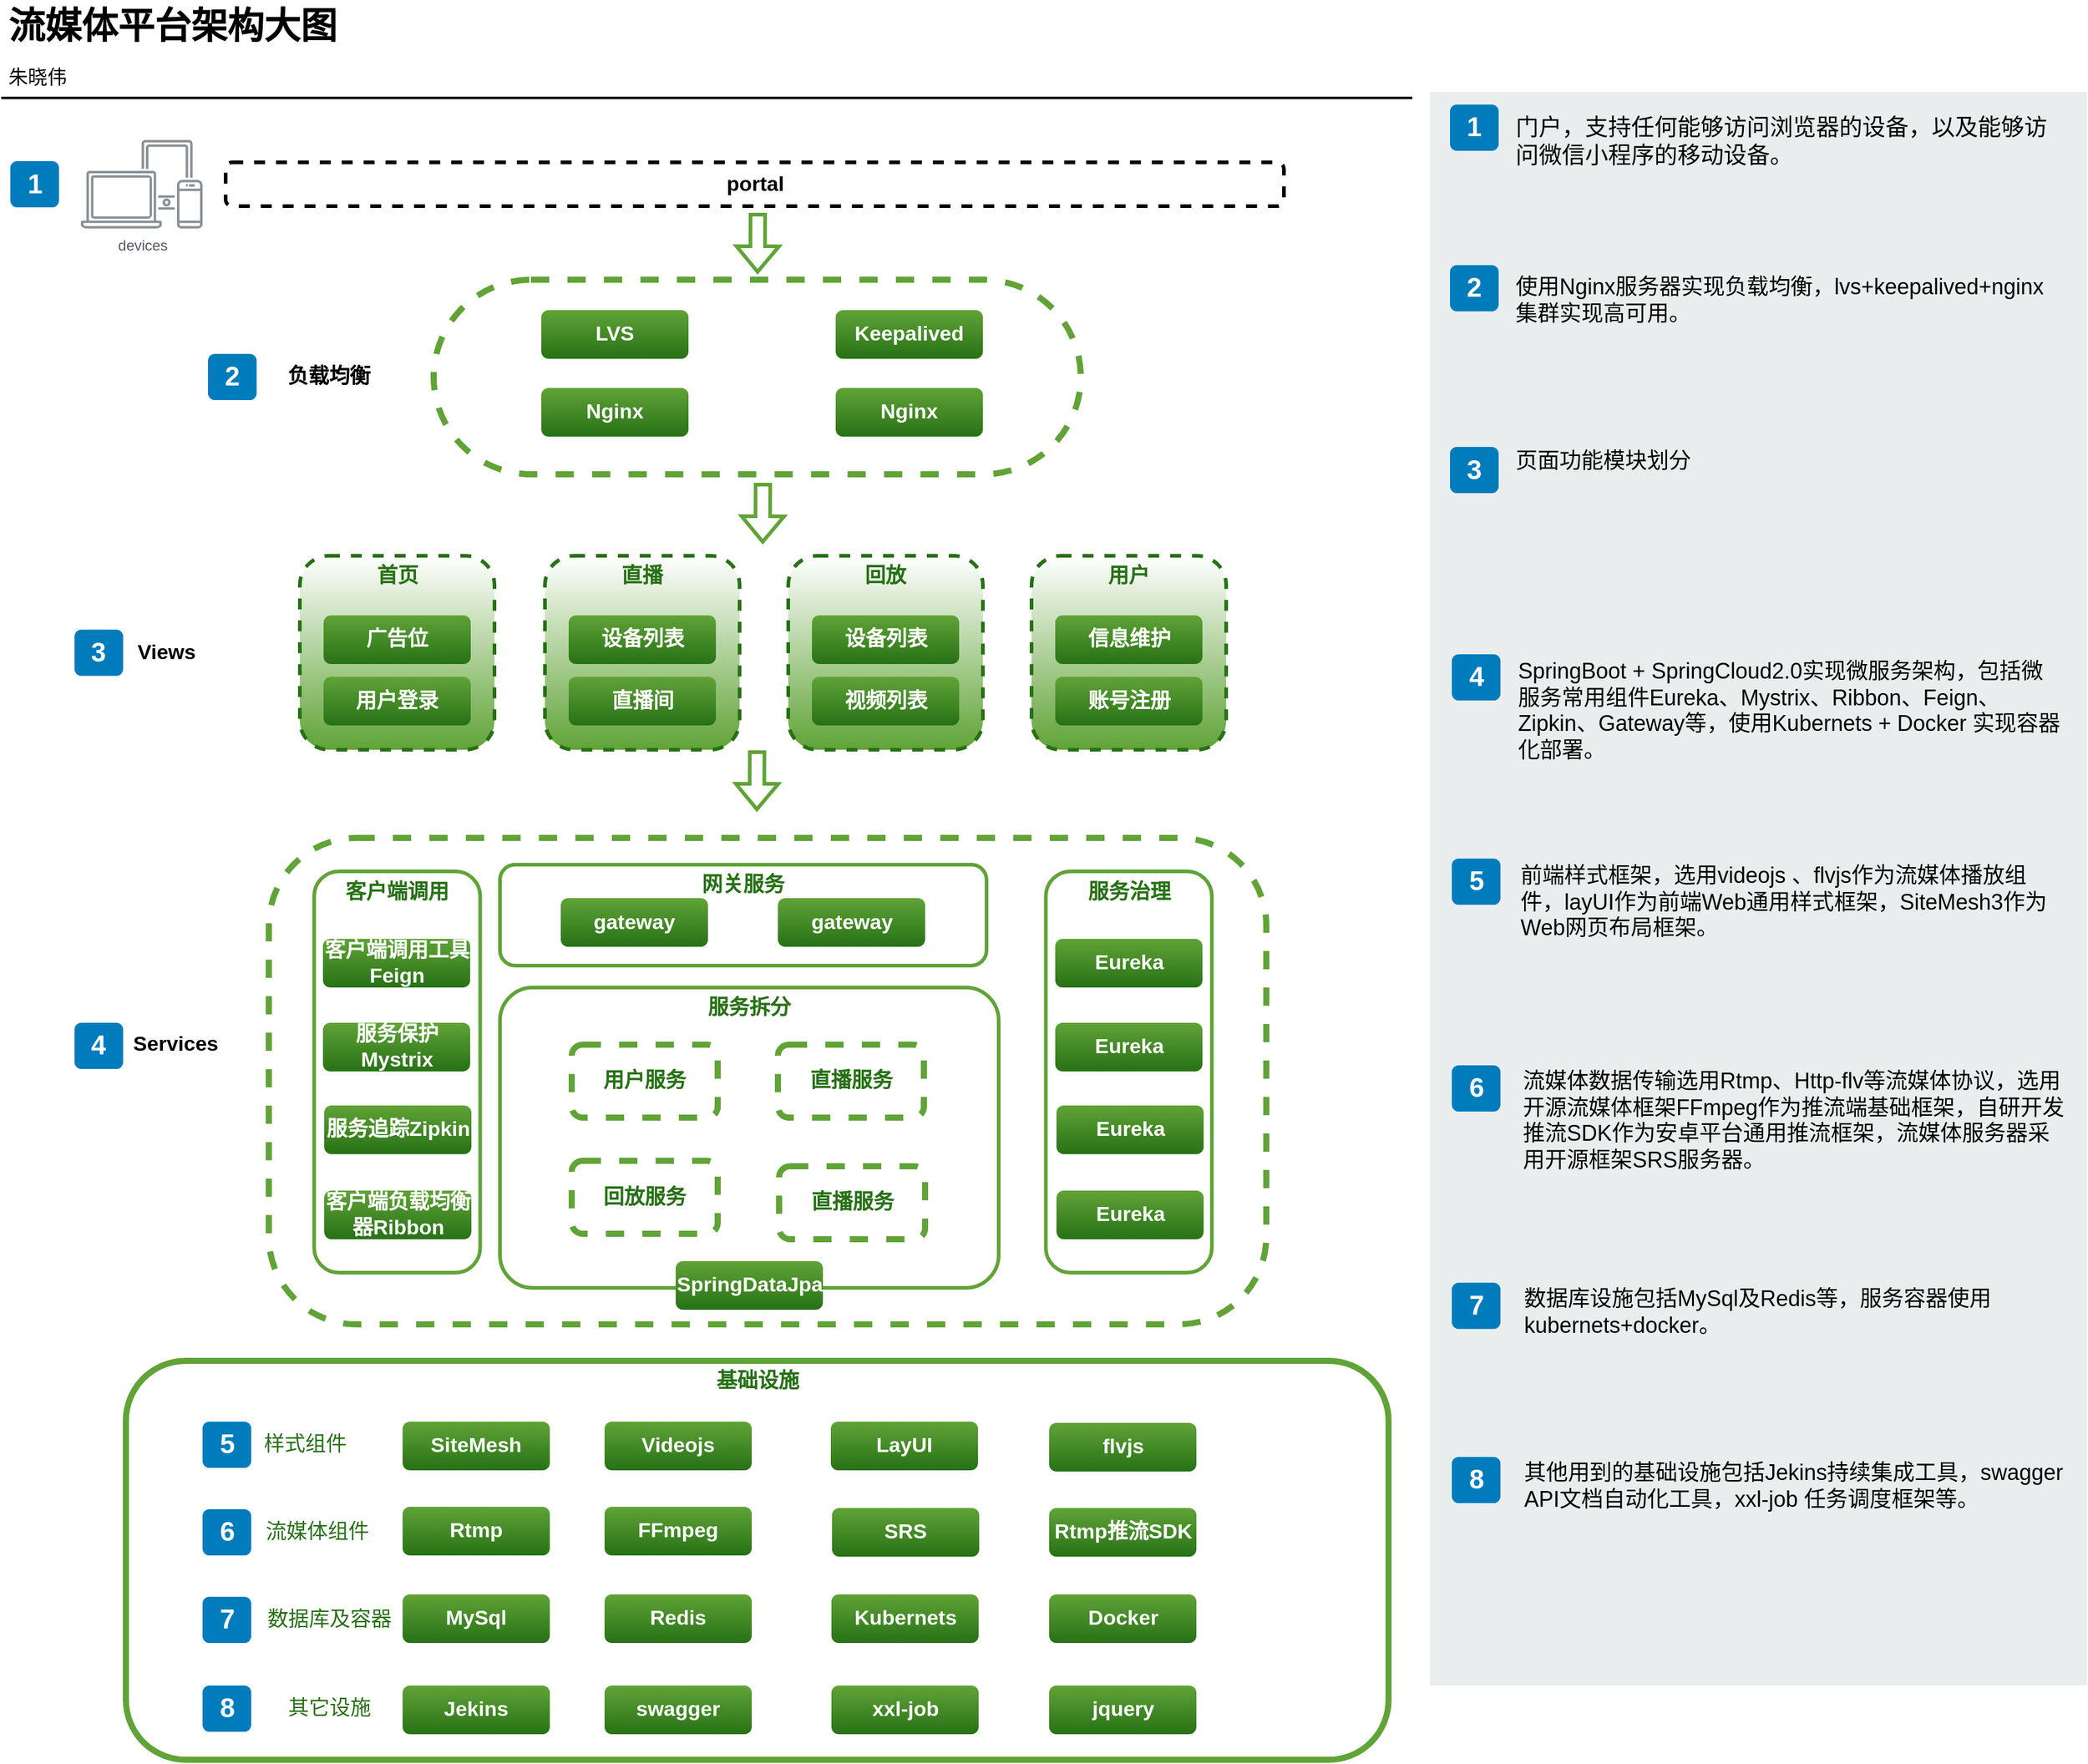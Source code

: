 <mxfile version="13.11.0" type="github">
  <diagram id="RvOlapnKrb3wd_bGB16z" name="Page-1">
    <mxGraphModel dx="846" dy="-2611" grid="1" gridSize="10" guides="1" tooltips="1" connect="1" arrows="1" fold="1" page="1" pageScale="1" pageWidth="827" pageHeight="1169" math="0" shadow="0">
      <root>
        <mxCell id="0" />
        <mxCell id="1" parent="0" />
        <mxCell id="OIX_POswV1e51lXpxc2r-35" value="流媒体平台架构大图" style="text;html=1;resizable=0;points=[];autosize=1;align=left;verticalAlign=top;spacingTop=-4;fontSize=30;fontStyle=1" parent="1" vertex="1">
          <mxGeometry x="1274" y="4063.5" width="290" height="40" as="geometry" />
        </mxCell>
        <mxCell id="OIX_POswV1e51lXpxc2r-36" value="朱晓伟" style="text;html=1;resizable=0;points=[];autosize=1;align=left;verticalAlign=top;spacingTop=-4;fontSize=16;" parent="1" vertex="1">
          <mxGeometry x="1274" y="4113.5" width="60" height="20" as="geometry" />
        </mxCell>
        <mxCell id="OIX_POswV1e51lXpxc2r-38" value="" style="line;strokeWidth=2;html=1;fontSize=14;" parent="1" vertex="1">
          <mxGeometry x="1270" y="4138.5" width="1160" height="10" as="geometry" />
        </mxCell>
        <mxCell id="OIX_POswV1e51lXpxc2r-60" value="" style="rounded=0;whiteSpace=wrap;html=1;fillColor=#EAEDED;fontSize=22;fontColor=#FFFFFF;strokeColor=none;labelBackgroundColor=none;" parent="1" vertex="1">
          <mxGeometry x="2444.5" y="4138.5" width="540" height="1310.5" as="geometry" />
        </mxCell>
        <mxCell id="OIX_POswV1e51lXpxc2r-61" value="1" style="rounded=1;whiteSpace=wrap;html=1;fillColor=#007CBD;strokeColor=none;fontColor=#FFFFFF;fontStyle=1;fontSize=22;labelBackgroundColor=none;" parent="1" vertex="1">
          <mxGeometry x="2461" y="4149" width="40" height="38" as="geometry" />
        </mxCell>
        <mxCell id="OIX_POswV1e51lXpxc2r-62" value="2" style="rounded=1;whiteSpace=wrap;html=1;fillColor=#007CBD;strokeColor=none;fontColor=#FFFFFF;fontStyle=1;fontSize=22;labelBackgroundColor=none;" parent="1" vertex="1">
          <mxGeometry x="2461" y="4281" width="40" height="38" as="geometry" />
        </mxCell>
        <mxCell id="OIX_POswV1e51lXpxc2r-63" value="3" style="rounded=1;whiteSpace=wrap;html=1;fillColor=#007CBD;strokeColor=none;fontColor=#FFFFFF;fontStyle=1;fontSize=22;labelBackgroundColor=none;" parent="1" vertex="1">
          <mxGeometry x="2461" y="4430.5" width="40" height="38" as="geometry" />
        </mxCell>
        <mxCell id="OIX_POswV1e51lXpxc2r-64" value="4" style="rounded=1;whiteSpace=wrap;html=1;fillColor=#007CBD;strokeColor=none;fontColor=#FFFFFF;fontStyle=1;fontSize=22;labelBackgroundColor=none;" parent="1" vertex="1">
          <mxGeometry x="2462.5" y="4601" width="40" height="38" as="geometry" />
        </mxCell>
        <mxCell id="OIX_POswV1e51lXpxc2r-65" value="5" style="rounded=1;whiteSpace=wrap;html=1;fillColor=#007CBD;strokeColor=none;fontColor=#FFFFFF;fontStyle=1;fontSize=22;labelBackgroundColor=none;" parent="1" vertex="1">
          <mxGeometry x="2462.5" y="4769" width="40" height="38" as="geometry" />
        </mxCell>
        <mxCell id="OIX_POswV1e51lXpxc2r-66" value="6" style="rounded=1;whiteSpace=wrap;html=1;fillColor=#007CBD;strokeColor=none;fontColor=#FFFFFF;fontStyle=1;fontSize=22;labelBackgroundColor=none;" parent="1" vertex="1">
          <mxGeometry x="2462.5" y="4939" width="40" height="38" as="geometry" />
        </mxCell>
        <mxCell id="OIX_POswV1e51lXpxc2r-67" value="7" style="rounded=1;whiteSpace=wrap;html=1;fillColor=#007CBD;strokeColor=none;fontColor=#FFFFFF;fontStyle=1;fontSize=22;labelBackgroundColor=none;" parent="1" vertex="1">
          <mxGeometry x="2462.5" y="5117.75" width="40" height="38" as="geometry" />
        </mxCell>
        <mxCell id="OIX_POswV1e51lXpxc2r-70" value="&lt;span style=&quot;font-size: 19px&quot;&gt;门户，支持任何能够访问浏览器的设备，以及能够访问微信小程序的移动设备。&lt;/span&gt;" style="text;html=1;align=left;verticalAlign=top;spacingTop=-4;fontSize=19;labelBackgroundColor=none;whiteSpace=wrap;" parent="1" vertex="1">
          <mxGeometry x="2512.5" y="4153.5" width="449" height="113" as="geometry" />
        </mxCell>
        <mxCell id="OIX_POswV1e51lXpxc2r-71" value="&lt;span style=&quot;font-size: 18px&quot;&gt;使用Nginx服务器实现负载均衡，lvs+keepalived+nginx集群实现高可用。&lt;/span&gt;" style="text;html=1;align=left;verticalAlign=top;spacingTop=-4;fontSize=18;labelBackgroundColor=none;whiteSpace=wrap;" parent="1" vertex="1">
          <mxGeometry x="2513" y="4286" width="450" height="115" as="geometry" />
        </mxCell>
        <mxCell id="OIX_POswV1e51lXpxc2r-72" value="页面功能模块划分" style="text;html=1;align=left;verticalAlign=top;spacingTop=-4;fontSize=18;labelBackgroundColor=none;whiteSpace=wrap;" parent="1" vertex="1">
          <mxGeometry x="2513" y="4429" width="450" height="117" as="geometry" />
        </mxCell>
        <mxCell id="OIX_POswV1e51lXpxc2r-73" value="SpringBoot + SpringCloud2.0实现微服务架构，包括微服务常用组件Eureka、Mystrix、Ribbon、Feign、Zipkin、Gateway等，使用Kubernets + Docker 实现容器化部署。" style="text;html=1;align=left;verticalAlign=top;spacingTop=-4;fontSize=18;labelBackgroundColor=none;whiteSpace=wrap;" parent="1" vertex="1">
          <mxGeometry x="2514.5" y="4601.5" width="450" height="121" as="geometry" />
        </mxCell>
        <mxCell id="OIX_POswV1e51lXpxc2r-74" value="&lt;span style=&quot;font-size: 18px;&quot;&gt;前端样式框架，选用videojs 、flvjs作为流媒体播放组件，layUI作为前端Web通用样式框架，SiteMesh3作为Web网页布局框架。&lt;/span&gt;" style="text;html=1;align=left;verticalAlign=top;spacingTop=-4;fontSize=18;labelBackgroundColor=none;whiteSpace=wrap;" parent="1" vertex="1">
          <mxGeometry x="2517" y="4769.5" width="449" height="114" as="geometry" />
        </mxCell>
        <mxCell id="OIX_POswV1e51lXpxc2r-75" value="&lt;span style=&quot;font-size: 18px;&quot;&gt;流媒体数据传输选用Rtmp、Http-flv等流媒体协议，选用开源流媒体框架FFmpeg作为推流端基础框架，自研开发推流SDK作为安卓平台通用推流框架，流媒体服务器采用开源框架SRS服务器。&lt;/span&gt;" style="text;html=1;align=left;verticalAlign=top;spacingTop=-4;fontSize=18;labelBackgroundColor=none;whiteSpace=wrap;" parent="1" vertex="1">
          <mxGeometry x="2519" y="4939" width="450" height="118" as="geometry" />
        </mxCell>
        <mxCell id="OIX_POswV1e51lXpxc2r-76" value="&lt;span style=&quot;font-size: 18px;&quot;&gt;数据库设施包括MySql及Redis等，服务容器使用kubernets+docker。&lt;/span&gt;" style="text;html=1;align=left;verticalAlign=top;spacingTop=-4;fontSize=18;labelBackgroundColor=none;whiteSpace=wrap;" parent="1" vertex="1">
          <mxGeometry x="2519.5" y="5117.75" width="449" height="113" as="geometry" />
        </mxCell>
        <mxCell id="OIX_POswV1e51lXpxc2r-82" value="devices" style="outlineConnect=0;gradientColor=none;fontColor=#545B64;strokeColor=none;fillColor=#879196;dashed=0;verticalLabelPosition=bottom;verticalAlign=top;align=center;html=1;fontSize=12;fontStyle=0;aspect=fixed;shape=mxgraph.aws4.illustration_devices;pointerEvents=1" parent="1" vertex="1">
          <mxGeometry x="1335.5" y="4178" width="100" height="73" as="geometry" />
        </mxCell>
        <mxCell id="OIX_POswV1e51lXpxc2r-83" value="&lt;b&gt;portal&lt;/b&gt;" style="rounded=1;whiteSpace=wrap;html=1;fontSize=17;dashed=1;strokeWidth=3;" parent="1" vertex="1">
          <mxGeometry x="1454.5" y="4196.5" width="870" height="36" as="geometry" />
        </mxCell>
        <mxCell id="OIX_POswV1e51lXpxc2r-84" value="1" style="rounded=1;whiteSpace=wrap;html=1;fillColor=#007CBD;strokeColor=none;fontColor=#FFFFFF;fontStyle=1;fontSize=22;" parent="1" vertex="1">
          <mxGeometry x="1277.5" y="4195.5" width="40" height="38" as="geometry" />
        </mxCell>
        <mxCell id="OIX_POswV1e51lXpxc2r-122" value="2" style="rounded=1;whiteSpace=wrap;html=1;fillColor=#007CBD;strokeColor=none;fontColor=#FFFFFF;fontStyle=1;fontSize=22;" parent="1" vertex="1">
          <mxGeometry x="1440" y="4354" width="40" height="38" as="geometry" />
        </mxCell>
        <mxCell id="OIX_POswV1e51lXpxc2r-121" value="" style="shape=flexArrow;endArrow=classic;html=1;fontSize=17;fontColor=#277116;strokeColor=#60A337;strokeWidth=3;sketch=0;rounded=0;" parent="1" edge="1">
          <mxGeometry x="1625.5" y="4238" width="50" height="50" as="geometry">
            <mxPoint x="1892" y="4238" as="sourcePoint" />
            <mxPoint x="1891.808" y="4288" as="targetPoint" />
          </mxGeometry>
        </mxCell>
        <mxCell id="OIX_POswV1e51lXpxc2r-117" value="" style="rounded=1;whiteSpace=wrap;html=1;dashed=1;strokeWidth=5;fillColor=#FFFFFF;fontSize=17;fontColor=#277116;strokeColor=#60A337;arcSize=50;" parent="1" vertex="1">
          <mxGeometry x="1625.5" y="4293" width="532" height="160" as="geometry" />
        </mxCell>
        <mxCell id="OIX_POswV1e51lXpxc2r-81" value="&lt;font color=&quot;#ffffff&quot; style=&quot;font-size: 17px&quot;&gt;Nginx&lt;/font&gt;" style="rounded=1;whiteSpace=wrap;html=1;gradientColor=#277116;fillColor=#60A337;fontSize=17;strokeColor=none;fontStyle=1" parent="1" vertex="1">
          <mxGeometry x="1714" y="4382" width="121" height="40" as="geometry" />
        </mxCell>
        <mxCell id="OIX_POswV1e51lXpxc2r-94" value="&lt;font color=&quot;#ffffff&quot; style=&quot;font-size: 17px&quot;&gt;LVS&lt;/font&gt;" style="rounded=1;whiteSpace=wrap;html=1;gradientColor=#277116;fillColor=#60A337;fontSize=17;strokeColor=none;fontStyle=1" parent="1" vertex="1">
          <mxGeometry x="1714" y="4318" width="121" height="40" as="geometry" />
        </mxCell>
        <mxCell id="OIX_POswV1e51lXpxc2r-95" value="&lt;font color=&quot;#ffffff&quot;&gt;Keepalived&lt;/font&gt;" style="rounded=1;whiteSpace=wrap;html=1;gradientColor=#277116;fillColor=#60A337;fontSize=17;strokeColor=none;fontStyle=1" parent="1" vertex="1">
          <mxGeometry x="1956" y="4318" width="121" height="40" as="geometry" />
        </mxCell>
        <mxCell id="OIX_POswV1e51lXpxc2r-124" value="&lt;font color=&quot;#ffffff&quot; style=&quot;font-size: 17px&quot;&gt;Nginx&lt;/font&gt;" style="rounded=1;whiteSpace=wrap;html=1;gradientColor=#277116;fillColor=#60A337;fontSize=17;strokeColor=none;fontStyle=1" parent="1" vertex="1">
          <mxGeometry x="1956" y="4382" width="121" height="40" as="geometry" />
        </mxCell>
        <mxCell id="OIX_POswV1e51lXpxc2r-127" value="" style="shape=flexArrow;endArrow=classic;html=1;fontSize=17;fontColor=#277116;strokeColor=#60A337;strokeWidth=3;sketch=0;rounded=0;" parent="1" edge="1">
          <mxGeometry x="1629.7" y="4460" width="50" height="50" as="geometry">
            <mxPoint x="1896.2" y="4460" as="sourcePoint" />
            <mxPoint x="1896.008" y="4510" as="targetPoint" />
          </mxGeometry>
        </mxCell>
        <mxCell id="OIX_POswV1e51lXpxc2r-128" value="3" style="rounded=1;whiteSpace=wrap;html=1;fillColor=#007CBD;strokeColor=none;fontColor=#FFFFFF;fontStyle=1;fontSize=22;" parent="1" vertex="1">
          <mxGeometry x="1330.25" y="4580.75" width="40" height="38" as="geometry" />
        </mxCell>
        <mxCell id="OIX_POswV1e51lXpxc2r-129" value="&lt;font color=&quot;#000000&quot;&gt;Views&lt;/font&gt;" style="text;html=1;strokeColor=none;fillColor=none;align=center;verticalAlign=middle;whiteSpace=wrap;rounded=0;fontSize=17;fontColor=#277116;fontStyle=1" parent="1" vertex="1">
          <mxGeometry x="1385.5" y="4589.75" width="40" height="20" as="geometry" />
        </mxCell>
        <mxCell id="OIX_POswV1e51lXpxc2r-130" value="&lt;font color=&quot;#000000&quot;&gt;负载均衡&lt;/font&gt;" style="text;html=1;strokeColor=none;fillColor=none;align=center;verticalAlign=middle;whiteSpace=wrap;rounded=0;fontSize=17;fontColor=#277116;fontStyle=1" parent="1" vertex="1">
          <mxGeometry x="1498" y="4363" width="83" height="20" as="geometry" />
        </mxCell>
        <mxCell id="OIX_POswV1e51lXpxc2r-154" value="4" style="rounded=1;whiteSpace=wrap;html=1;fillColor=#007CBD;strokeColor=none;fontColor=#FFFFFF;fontStyle=1;fontSize=22;" parent="1" vertex="1">
          <mxGeometry x="1330.25" y="4904" width="40" height="38" as="geometry" />
        </mxCell>
        <mxCell id="OIX_POswV1e51lXpxc2r-155" value="&lt;font color=&quot;#000000&quot;&gt;Services&lt;/font&gt;" style="text;html=1;strokeColor=none;fillColor=none;align=center;verticalAlign=middle;whiteSpace=wrap;rounded=0;fontSize=17;fontColor=#277116;fontStyle=1" parent="1" vertex="1">
          <mxGeometry x="1385.5" y="4911.5" width="54.5" height="20" as="geometry" />
        </mxCell>
        <mxCell id="OIX_POswV1e51lXpxc2r-172" value="" style="group" parent="1" vertex="1" connectable="0">
          <mxGeometry x="1490" y="4752" width="820" height="400" as="geometry" />
        </mxCell>
        <mxCell id="OIX_POswV1e51lXpxc2r-149" value="" style="rounded=1;whiteSpace=wrap;html=1;dashed=1;strokeWidth=5;fillColor=#FFFFFF;fontSize=17;fontColor=#277116;strokeColor=#60A337;arcSize=18;" parent="OIX_POswV1e51lXpxc2r-172" vertex="1">
          <mxGeometry width="820" height="400" as="geometry" />
        </mxCell>
        <mxCell id="OIX_POswV1e51lXpxc2r-150" value="服务拆分" style="rounded=1;whiteSpace=wrap;html=1;strokeColor=#60A337;strokeWidth=3;fillColor=#FFFFFF;gradientColor=none;fontSize=17;fontColor=#277116;arcSize=11;fontStyle=1;verticalAlign=top;" parent="OIX_POswV1e51lXpxc2r-172" vertex="1">
          <mxGeometry x="190" y="123" width="410" height="247" as="geometry" />
        </mxCell>
        <mxCell id="OIX_POswV1e51lXpxc2r-152" value="&lt;b&gt;网关服务&lt;/b&gt;" style="rounded=1;whiteSpace=wrap;html=1;strokeColor=#60A337;strokeWidth=3;fillColor=#FFFFFF;gradientColor=none;fontSize=17;fontColor=#277116;verticalAlign=top;" parent="OIX_POswV1e51lXpxc2r-172" vertex="1">
          <mxGeometry x="190" y="22" width="400" height="83" as="geometry" />
        </mxCell>
        <mxCell id="OIX_POswV1e51lXpxc2r-102" value="&lt;font color=&quot;#ffffff&quot; style=&quot;font-size: 17px&quot;&gt;gateway&lt;/font&gt;" style="rounded=1;whiteSpace=wrap;html=1;gradientColor=#277116;fillColor=#60A337;fontSize=17;strokeColor=none;fontStyle=1" parent="OIX_POswV1e51lXpxc2r-172" vertex="1">
          <mxGeometry x="240" y="49.5" width="121" height="40" as="geometry" />
        </mxCell>
        <mxCell id="OIX_POswV1e51lXpxc2r-153" value="&lt;font color=&quot;#ffffff&quot; style=&quot;font-size: 17px&quot;&gt;gateway&lt;/font&gt;" style="rounded=1;whiteSpace=wrap;html=1;gradientColor=#277116;fillColor=#60A337;fontSize=17;strokeColor=none;fontStyle=1" parent="OIX_POswV1e51lXpxc2r-172" vertex="1">
          <mxGeometry x="418.5" y="49.5" width="121" height="40" as="geometry" />
        </mxCell>
        <mxCell id="OIX_POswV1e51lXpxc2r-156" value="&lt;b&gt;服务治理&lt;/b&gt;" style="rounded=1;whiteSpace=wrap;html=1;strokeColor=#60A337;strokeWidth=3;fillColor=#FFFFFF;gradientColor=none;fontSize=17;fontColor=#277116;verticalAlign=top;" parent="OIX_POswV1e51lXpxc2r-172" vertex="1">
          <mxGeometry x="638.75" y="27.5" width="136.5" height="330" as="geometry" />
        </mxCell>
        <mxCell id="OIX_POswV1e51lXpxc2r-99" value="&lt;font color=&quot;#ffffff&quot; style=&quot;font-size: 17px&quot;&gt;Eureka&lt;/font&gt;" style="rounded=1;whiteSpace=wrap;html=1;gradientColor=#277116;fillColor=#60A337;fontSize=17;strokeColor=none;fontStyle=1" parent="OIX_POswV1e51lXpxc2r-172" vertex="1">
          <mxGeometry x="646.5" y="83" width="121" height="40" as="geometry" />
        </mxCell>
        <mxCell id="OIX_POswV1e51lXpxc2r-157" value="&lt;font color=&quot;#ffffff&quot; style=&quot;font-size: 17px&quot;&gt;Eureka&lt;/font&gt;" style="rounded=1;whiteSpace=wrap;html=1;gradientColor=#277116;fillColor=#60A337;fontSize=17;strokeColor=none;fontStyle=1" parent="OIX_POswV1e51lXpxc2r-172" vertex="1">
          <mxGeometry x="646.5" y="152" width="121" height="40" as="geometry" />
        </mxCell>
        <mxCell id="OIX_POswV1e51lXpxc2r-158" value="&lt;font color=&quot;#ffffff&quot; style=&quot;font-size: 17px&quot;&gt;Eureka&lt;/font&gt;" style="rounded=1;whiteSpace=wrap;html=1;gradientColor=#277116;fillColor=#60A337;fontSize=17;strokeColor=none;fontStyle=1" parent="OIX_POswV1e51lXpxc2r-172" vertex="1">
          <mxGeometry x="647.5" y="220" width="121" height="40" as="geometry" />
        </mxCell>
        <mxCell id="OIX_POswV1e51lXpxc2r-159" value="&lt;font color=&quot;#ffffff&quot; style=&quot;font-size: 17px&quot;&gt;Eureka&lt;/font&gt;" style="rounded=1;whiteSpace=wrap;html=1;gradientColor=#277116;fillColor=#60A337;fontSize=17;strokeColor=none;fontStyle=1" parent="OIX_POswV1e51lXpxc2r-172" vertex="1">
          <mxGeometry x="647.5" y="290" width="121" height="40" as="geometry" />
        </mxCell>
        <mxCell id="OIX_POswV1e51lXpxc2r-160" value="&lt;b&gt;客户端调用&lt;/b&gt;" style="rounded=1;whiteSpace=wrap;html=1;strokeColor=#60A337;strokeWidth=3;fillColor=#FFFFFF;gradientColor=none;fontSize=17;fontColor=#277116;verticalAlign=top;" parent="OIX_POswV1e51lXpxc2r-172" vertex="1">
          <mxGeometry x="37.25" y="27.5" width="136.5" height="330" as="geometry" />
        </mxCell>
        <mxCell id="OIX_POswV1e51lXpxc2r-161" value="&lt;span style=&quot;color: rgb(255 , 255 , 255)&quot;&gt;客户端调用工具Feign&lt;/span&gt;" style="rounded=1;whiteSpace=wrap;html=1;gradientColor=#277116;fillColor=#60A337;fontSize=17;strokeColor=none;fontStyle=1" parent="OIX_POswV1e51lXpxc2r-172" vertex="1">
          <mxGeometry x="44.5" y="83" width="121" height="40" as="geometry" />
        </mxCell>
        <mxCell id="OIX_POswV1e51lXpxc2r-162" value="&lt;font color=&quot;#ffffff&quot;&gt;服务保护Mystrix&lt;/font&gt;" style="rounded=1;whiteSpace=wrap;html=1;gradientColor=#277116;fillColor=#60A337;fontSize=17;strokeColor=none;fontStyle=1" parent="OIX_POswV1e51lXpxc2r-172" vertex="1">
          <mxGeometry x="44.5" y="152" width="121" height="40" as="geometry" />
        </mxCell>
        <mxCell id="OIX_POswV1e51lXpxc2r-163" value="&lt;font color=&quot;#ffffff&quot;&gt;服务追踪Zipkin&lt;/font&gt;" style="rounded=1;whiteSpace=wrap;html=1;gradientColor=#277116;fillColor=#60A337;fontSize=17;strokeColor=none;fontStyle=1" parent="OIX_POswV1e51lXpxc2r-172" vertex="1">
          <mxGeometry x="45.5" y="220" width="121" height="40" as="geometry" />
        </mxCell>
        <mxCell id="OIX_POswV1e51lXpxc2r-164" value="&lt;font color=&quot;#ffffff&quot;&gt;客户端负载均衡器Ribbon&lt;/font&gt;" style="rounded=1;whiteSpace=wrap;html=1;gradientColor=#277116;fillColor=#60A337;fontSize=17;strokeColor=none;fontStyle=1" parent="OIX_POswV1e51lXpxc2r-172" vertex="1">
          <mxGeometry x="45.5" y="290" width="121" height="40" as="geometry" />
        </mxCell>
        <mxCell id="OIX_POswV1e51lXpxc2r-165" value="用户服务" style="rounded=1;whiteSpace=wrap;html=1;strokeColor=#60A337;strokeWidth=5;fillColor=#FFFFFF;gradientColor=none;fontSize=17;fontColor=#277116;dashed=1;fontStyle=1" parent="OIX_POswV1e51lXpxc2r-172" vertex="1">
          <mxGeometry x="249" y="170" width="120" height="60" as="geometry" />
        </mxCell>
        <mxCell id="OIX_POswV1e51lXpxc2r-169" value="直播服务" style="rounded=1;whiteSpace=wrap;html=1;strokeColor=#60A337;strokeWidth=5;fillColor=#FFFFFF;gradientColor=none;fontSize=17;fontColor=#277116;dashed=1;fontStyle=1" parent="OIX_POswV1e51lXpxc2r-172" vertex="1">
          <mxGeometry x="418.5" y="170" width="120" height="60" as="geometry" />
        </mxCell>
        <mxCell id="OIX_POswV1e51lXpxc2r-170" value="回放服务" style="rounded=1;whiteSpace=wrap;html=1;strokeColor=#60A337;strokeWidth=5;fillColor=#FFFFFF;gradientColor=none;fontSize=17;fontColor=#277116;dashed=1;fontStyle=1" parent="OIX_POswV1e51lXpxc2r-172" vertex="1">
          <mxGeometry x="249" y="265.5" width="120" height="60" as="geometry" />
        </mxCell>
        <mxCell id="OIX_POswV1e51lXpxc2r-171" value="直播服务" style="rounded=1;whiteSpace=wrap;html=1;strokeColor=#60A337;strokeWidth=5;fillColor=#FFFFFF;gradientColor=none;fontSize=17;fontColor=#277116;dashed=1;fontStyle=1" parent="OIX_POswV1e51lXpxc2r-172" vertex="1">
          <mxGeometry x="419.5" y="270" width="120" height="60" as="geometry" />
        </mxCell>
        <mxCell id="__yXxtB829XUX6g-KvOF-9" value="&lt;font color=&quot;#ffffff&quot; style=&quot;font-size: 17px&quot;&gt;SpringDataJpa&lt;/font&gt;" style="rounded=1;whiteSpace=wrap;html=1;gradientColor=#277116;fillColor=#60A337;fontSize=17;strokeColor=none;fontStyle=1" vertex="1" parent="OIX_POswV1e51lXpxc2r-172">
          <mxGeometry x="334.5" y="348" width="121" height="40" as="geometry" />
        </mxCell>
        <mxCell id="OIX_POswV1e51lXpxc2r-173" value="" style="group" parent="1" vertex="1" connectable="0">
          <mxGeometry x="1515.5" y="4520" width="761.5" height="159.5" as="geometry" />
        </mxCell>
        <mxCell id="OIX_POswV1e51lXpxc2r-141" value="" style="group" parent="OIX_POswV1e51lXpxc2r-173" vertex="1" connectable="0">
          <mxGeometry x="401.5" width="160" height="159.5" as="geometry" />
        </mxCell>
        <mxCell id="OIX_POswV1e51lXpxc2r-138" value="回放" style="rounded=1;whiteSpace=wrap;html=1;fontSize=17;strokeColor=#277116;strokeWidth=3;fontColor=#277116;fontStyle=1;dashed=1;fillColor=#FFFFFF;gradientColor=#60A337;verticalAlign=top;" parent="OIX_POswV1e51lXpxc2r-141" vertex="1">
          <mxGeometry width="160" height="159.5" as="geometry" />
        </mxCell>
        <mxCell id="OIX_POswV1e51lXpxc2r-139" value="&lt;font color=&quot;#ffffff&quot; style=&quot;font-size: 17px&quot;&gt;视频列表&lt;/font&gt;" style="rounded=1;whiteSpace=wrap;html=1;gradientColor=#277116;fillColor=#60A337;fontSize=17;strokeColor=none;fontStyle=1" parent="OIX_POswV1e51lXpxc2r-141" vertex="1">
          <mxGeometry x="19.5" y="99.5" width="121" height="40" as="geometry" />
        </mxCell>
        <mxCell id="OIX_POswV1e51lXpxc2r-140" value="&lt;font color=&quot;#ffffff&quot; style=&quot;font-size: 17px&quot;&gt;设备列表&lt;/font&gt;" style="rounded=1;whiteSpace=wrap;html=1;gradientColor=#277116;fillColor=#60A337;fontSize=17;strokeColor=none;fontStyle=1" parent="OIX_POswV1e51lXpxc2r-141" vertex="1">
          <mxGeometry x="19.5" y="49" width="121" height="40" as="geometry" />
        </mxCell>
        <mxCell id="OIX_POswV1e51lXpxc2r-142" value="" style="group" parent="OIX_POswV1e51lXpxc2r-173" vertex="1" connectable="0">
          <mxGeometry x="201.5" width="160" height="159.5" as="geometry" />
        </mxCell>
        <mxCell id="OIX_POswV1e51lXpxc2r-135" value="直播" style="rounded=1;whiteSpace=wrap;html=1;fontSize=17;strokeColor=#277116;strokeWidth=3;fontColor=#277116;fontStyle=1;dashed=1;fillColor=#FFFFFF;gradientColor=#60A337;verticalAlign=top;" parent="OIX_POswV1e51lXpxc2r-142" vertex="1">
          <mxGeometry width="160" height="159.5" as="geometry" />
        </mxCell>
        <mxCell id="OIX_POswV1e51lXpxc2r-136" value="&lt;font color=&quot;#ffffff&quot; style=&quot;font-size: 17px&quot;&gt;直播间&lt;/font&gt;" style="rounded=1;whiteSpace=wrap;html=1;gradientColor=#277116;fillColor=#60A337;fontSize=17;strokeColor=none;fontStyle=1" parent="OIX_POswV1e51lXpxc2r-142" vertex="1">
          <mxGeometry x="19.5" y="99.5" width="121" height="40" as="geometry" />
        </mxCell>
        <mxCell id="OIX_POswV1e51lXpxc2r-137" value="&lt;font color=&quot;#ffffff&quot; style=&quot;font-size: 17px&quot;&gt;设备列表&lt;/font&gt;" style="rounded=1;whiteSpace=wrap;html=1;gradientColor=#277116;fillColor=#60A337;fontSize=17;strokeColor=none;fontStyle=1" parent="OIX_POswV1e51lXpxc2r-142" vertex="1">
          <mxGeometry x="19.5" y="49" width="121" height="40" as="geometry" />
        </mxCell>
        <mxCell id="OIX_POswV1e51lXpxc2r-143" value="" style="group" parent="OIX_POswV1e51lXpxc2r-173" vertex="1" connectable="0">
          <mxGeometry width="160" height="159.5" as="geometry" />
        </mxCell>
        <mxCell id="OIX_POswV1e51lXpxc2r-132" value="首页" style="rounded=1;whiteSpace=wrap;html=1;fontSize=17;strokeColor=#277116;strokeWidth=3;fontColor=#277116;fontStyle=1;dashed=1;fillColor=#FFFFFF;gradientColor=#60A337;verticalAlign=top;" parent="OIX_POswV1e51lXpxc2r-143" vertex="1">
          <mxGeometry width="160" height="159.5" as="geometry" />
        </mxCell>
        <mxCell id="OIX_POswV1e51lXpxc2r-133" value="&lt;font color=&quot;#ffffff&quot; style=&quot;font-size: 17px&quot;&gt;用户登录&lt;/font&gt;" style="rounded=1;whiteSpace=wrap;html=1;gradientColor=#277116;fillColor=#60A337;fontSize=17;strokeColor=none;fontStyle=1" parent="OIX_POswV1e51lXpxc2r-143" vertex="1">
          <mxGeometry x="19.5" y="99.5" width="121" height="40" as="geometry" />
        </mxCell>
        <mxCell id="OIX_POswV1e51lXpxc2r-134" value="&lt;font color=&quot;#ffffff&quot; style=&quot;font-size: 17px&quot;&gt;广告位&lt;/font&gt;" style="rounded=1;whiteSpace=wrap;html=1;gradientColor=#277116;fillColor=#60A337;fontSize=17;strokeColor=none;fontStyle=1" parent="OIX_POswV1e51lXpxc2r-143" vertex="1">
          <mxGeometry x="19.5" y="49" width="121" height="40" as="geometry" />
        </mxCell>
        <mxCell id="OIX_POswV1e51lXpxc2r-144" value="" style="group" parent="OIX_POswV1e51lXpxc2r-173" vertex="1" connectable="0">
          <mxGeometry x="601.5" width="160" height="159.5" as="geometry" />
        </mxCell>
        <mxCell id="OIX_POswV1e51lXpxc2r-145" value="用户" style="rounded=1;whiteSpace=wrap;html=1;fontSize=17;strokeColor=#277116;strokeWidth=3;fontColor=#277116;fontStyle=1;dashed=1;fillColor=#FFFFFF;gradientColor=#60A337;verticalAlign=top;" parent="OIX_POswV1e51lXpxc2r-144" vertex="1">
          <mxGeometry width="160" height="159.5" as="geometry" />
        </mxCell>
        <mxCell id="OIX_POswV1e51lXpxc2r-146" value="&lt;font color=&quot;#ffffff&quot;&gt;账号注册&lt;/font&gt;" style="rounded=1;whiteSpace=wrap;html=1;gradientColor=#277116;fillColor=#60A337;fontSize=17;strokeColor=none;fontStyle=1" parent="OIX_POswV1e51lXpxc2r-144" vertex="1">
          <mxGeometry x="19.5" y="99.5" width="121" height="40" as="geometry" />
        </mxCell>
        <mxCell id="OIX_POswV1e51lXpxc2r-147" value="&lt;font color=&quot;#ffffff&quot; style=&quot;font-size: 17px&quot;&gt;信息维护&lt;/font&gt;" style="rounded=1;whiteSpace=wrap;html=1;gradientColor=#277116;fillColor=#60A337;fontSize=17;strokeColor=none;fontStyle=1" parent="OIX_POswV1e51lXpxc2r-144" vertex="1">
          <mxGeometry x="19.5" y="49" width="121" height="40" as="geometry" />
        </mxCell>
        <mxCell id="OIX_POswV1e51lXpxc2r-174" value="" style="shape=flexArrow;endArrow=classic;html=1;fontSize=17;fontColor=#277116;strokeColor=#60A337;strokeWidth=3;sketch=0;rounded=0;" parent="1" edge="1">
          <mxGeometry x="1624.91" y="4680" width="50" height="50" as="geometry">
            <mxPoint x="1891.41" y="4680" as="sourcePoint" />
            <mxPoint x="1891.218" y="4730" as="targetPoint" />
          </mxGeometry>
        </mxCell>
        <mxCell id="OIX_POswV1e51lXpxc2r-175" value="基础设施" style="rounded=1;whiteSpace=wrap;html=1;strokeColor=#60A337;strokeWidth=5;fillColor=#FFFFFF;gradientColor=none;fontSize=17;fontColor=#277116;verticalAlign=top;fontStyle=1" parent="1" vertex="1">
          <mxGeometry x="1372.5" y="5182" width="1038" height="328" as="geometry" />
        </mxCell>
        <mxCell id="OIX_POswV1e51lXpxc2r-202" value="5" style="rounded=1;whiteSpace=wrap;html=1;fillColor=#007CBD;strokeColor=none;fontColor=#FFFFFF;fontStyle=1;fontSize=22;" parent="1" vertex="1">
          <mxGeometry x="1435.5" y="5232" width="40" height="38" as="geometry" />
        </mxCell>
        <mxCell id="OIX_POswV1e51lXpxc2r-203" value="6" style="rounded=1;whiteSpace=wrap;html=1;fillColor=#007CBD;strokeColor=none;fontColor=#FFFFFF;fontStyle=1;fontSize=22;" parent="1" vertex="1">
          <mxGeometry x="1435.5" y="5304" width="40" height="38" as="geometry" />
        </mxCell>
        <mxCell id="OIX_POswV1e51lXpxc2r-204" value="7" style="rounded=1;whiteSpace=wrap;html=1;fillColor=#007CBD;strokeColor=none;fontColor=#FFFFFF;fontStyle=1;fontSize=22;" parent="1" vertex="1">
          <mxGeometry x="1435.5" y="5376" width="40" height="38" as="geometry" />
        </mxCell>
        <mxCell id="OIX_POswV1e51lXpxc2r-205" value="样式组件" style="text;html=1;strokeColor=none;fillColor=none;align=center;verticalAlign=middle;whiteSpace=wrap;rounded=0;fontSize=17;fontColor=#277116;" parent="1" vertex="1">
          <mxGeometry x="1483.5" y="5241" width="72" height="20" as="geometry" />
        </mxCell>
        <mxCell id="OIX_POswV1e51lXpxc2r-206" value="流媒体组件" style="text;html=1;strokeColor=none;fillColor=none;align=center;verticalAlign=middle;whiteSpace=wrap;rounded=0;fontSize=17;fontColor=#277116;" parent="1" vertex="1">
          <mxGeometry x="1483.5" y="5313" width="92" height="20" as="geometry" />
        </mxCell>
        <mxCell id="OIX_POswV1e51lXpxc2r-207" value="数据库及容器" style="text;html=1;strokeColor=none;fillColor=none;align=center;verticalAlign=middle;whiteSpace=wrap;rounded=0;fontSize=17;fontColor=#277116;" parent="1" vertex="1">
          <mxGeometry x="1483.5" y="5385" width="112" height="20" as="geometry" />
        </mxCell>
        <mxCell id="OIX_POswV1e51lXpxc2r-108" value="&lt;font color=&quot;#ffffff&quot; style=&quot;font-size: 17px&quot;&gt;flvjs&lt;/font&gt;" style="rounded=1;whiteSpace=wrap;html=1;gradientColor=#277116;fillColor=#60A337;fontSize=17;strokeColor=none;fontStyle=1" parent="1" vertex="1">
          <mxGeometry x="2131.5" y="5233" width="121" height="40" as="geometry" />
        </mxCell>
        <mxCell id="OIX_POswV1e51lXpxc2r-107" value="&lt;font color=&quot;#ffffff&quot; style=&quot;font-size: 17px&quot;&gt;SRS&lt;/font&gt;" style="rounded=1;whiteSpace=wrap;html=1;gradientColor=#277116;fillColor=#60A337;fontSize=17;strokeColor=none;fontStyle=1" parent="1" vertex="1">
          <mxGeometry x="1953" y="5303" width="121" height="40" as="geometry" />
        </mxCell>
        <mxCell id="OIX_POswV1e51lXpxc2r-116" value="&lt;font color=&quot;#ffffff&quot; style=&quot;font-size: 17px&quot;&gt;Rtmp推流SDK&lt;/font&gt;" style="rounded=1;whiteSpace=wrap;html=1;gradientColor=#277116;fillColor=#60A337;fontSize=17;strokeColor=none;fontStyle=1" parent="1" vertex="1">
          <mxGeometry x="2131.5" y="5303" width="121" height="40" as="geometry" />
        </mxCell>
        <mxCell id="OIX_POswV1e51lXpxc2r-186" value="&lt;font color=&quot;#ffffff&quot; style=&quot;font-size: 17px&quot;&gt;SiteMesh&lt;/font&gt;" style="rounded=1;whiteSpace=wrap;html=1;gradientColor=#277116;fillColor=#60A337;fontSize=17;strokeColor=none;fontStyle=1" parent="1" vertex="1">
          <mxGeometry x="1600" y="5232" width="121" height="40" as="geometry" />
        </mxCell>
        <mxCell id="OIX_POswV1e51lXpxc2r-187" value="&lt;font color=&quot;#ffffff&quot; style=&quot;font-size: 17px&quot;&gt;Rtmp&lt;/font&gt;" style="rounded=1;whiteSpace=wrap;html=1;gradientColor=#277116;fillColor=#60A337;fontSize=17;strokeColor=none;fontStyle=1" parent="1" vertex="1">
          <mxGeometry x="1600" y="5302" width="121" height="40" as="geometry" />
        </mxCell>
        <mxCell id="OIX_POswV1e51lXpxc2r-188" value="&lt;font color=&quot;#ffffff&quot; style=&quot;font-size: 17px&quot;&gt;MySql&lt;/font&gt;" style="rounded=1;whiteSpace=wrap;html=1;gradientColor=#277116;fillColor=#60A337;fontSize=17;strokeColor=none;fontStyle=1" parent="1" vertex="1">
          <mxGeometry x="1600" y="5374" width="121" height="40" as="geometry" />
        </mxCell>
        <mxCell id="OIX_POswV1e51lXpxc2r-189" value="&lt;font color=&quot;#ffffff&quot; style=&quot;font-size: 17px&quot;&gt;Redis&lt;/font&gt;" style="rounded=1;whiteSpace=wrap;html=1;gradientColor=#277116;fillColor=#60A337;fontSize=17;strokeColor=none;fontStyle=1" parent="1" vertex="1">
          <mxGeometry x="1766" y="5374" width="121" height="40" as="geometry" />
        </mxCell>
        <mxCell id="OIX_POswV1e51lXpxc2r-190" value="&lt;font color=&quot;#ffffff&quot; style=&quot;font-size: 17px&quot;&gt;FFmpeg&lt;/font&gt;" style="rounded=1;whiteSpace=wrap;html=1;gradientColor=#277116;fillColor=#60A337;fontSize=17;strokeColor=none;fontStyle=1" parent="1" vertex="1">
          <mxGeometry x="1766" y="5302" width="121" height="40" as="geometry" />
        </mxCell>
        <mxCell id="OIX_POswV1e51lXpxc2r-191" value="&lt;font color=&quot;#ffffff&quot; style=&quot;font-size: 17px&quot;&gt;Videojs&lt;/font&gt;" style="rounded=1;whiteSpace=wrap;html=1;gradientColor=#277116;fillColor=#60A337;fontSize=17;strokeColor=none;fontStyle=1" parent="1" vertex="1">
          <mxGeometry x="1766" y="5232" width="121" height="40" as="geometry" />
        </mxCell>
        <mxCell id="OIX_POswV1e51lXpxc2r-192" value="&lt;font color=&quot;#ffffff&quot; style=&quot;font-size: 17px&quot;&gt;LayUI&lt;/font&gt;" style="rounded=1;whiteSpace=wrap;html=1;gradientColor=#277116;fillColor=#60A337;fontSize=17;strokeColor=none;fontStyle=1" parent="1" vertex="1">
          <mxGeometry x="1952" y="5232" width="121" height="40" as="geometry" />
        </mxCell>
        <mxCell id="OIX_POswV1e51lXpxc2r-193" value="&lt;font color=&quot;#ffffff&quot; style=&quot;font-size: 17px&quot;&gt;Kubernets&lt;/font&gt;" style="rounded=1;whiteSpace=wrap;html=1;gradientColor=#277116;fillColor=#60A337;fontSize=17;strokeColor=none;fontStyle=1" parent="1" vertex="1">
          <mxGeometry x="1952.5" y="5374" width="121" height="40" as="geometry" />
        </mxCell>
        <mxCell id="OIX_POswV1e51lXpxc2r-194" value="&lt;font color=&quot;#ffffff&quot; style=&quot;font-size: 17px&quot;&gt;Docker&lt;/font&gt;" style="rounded=1;whiteSpace=wrap;html=1;gradientColor=#277116;fillColor=#60A337;fontSize=17;strokeColor=none;fontStyle=1" parent="1" vertex="1">
          <mxGeometry x="2131.5" y="5374" width="121" height="40" as="geometry" />
        </mxCell>
        <mxCell id="__yXxtB829XUX6g-KvOF-2" value="&lt;font color=&quot;#ffffff&quot; style=&quot;font-size: 17px&quot;&gt;Jekins&lt;/font&gt;" style="rounded=1;whiteSpace=wrap;html=1;gradientColor=#277116;fillColor=#60A337;fontSize=17;strokeColor=none;fontStyle=1" vertex="1" parent="1">
          <mxGeometry x="1600" y="5449" width="121" height="40" as="geometry" />
        </mxCell>
        <mxCell id="__yXxtB829XUX6g-KvOF-3" value="&lt;font color=&quot;#ffffff&quot; style=&quot;font-size: 17px&quot;&gt;swagger&lt;/font&gt;" style="rounded=1;whiteSpace=wrap;html=1;gradientColor=#277116;fillColor=#60A337;fontSize=17;strokeColor=none;fontStyle=1" vertex="1" parent="1">
          <mxGeometry x="1766" y="5449" width="121" height="40" as="geometry" />
        </mxCell>
        <mxCell id="__yXxtB829XUX6g-KvOF-4" value="&lt;font color=&quot;#ffffff&quot; style=&quot;font-size: 17px&quot;&gt;xxl-job&lt;/font&gt;" style="rounded=1;whiteSpace=wrap;html=1;gradientColor=#277116;fillColor=#60A337;fontSize=17;strokeColor=none;fontStyle=1" vertex="1" parent="1">
          <mxGeometry x="1952.5" y="5449" width="121" height="40" as="geometry" />
        </mxCell>
        <mxCell id="__yXxtB829XUX6g-KvOF-5" value="8" style="rounded=1;whiteSpace=wrap;html=1;fillColor=#007CBD;strokeColor=none;fontColor=#FFFFFF;fontStyle=1;fontSize=22;" vertex="1" parent="1">
          <mxGeometry x="1435.5" y="5449" width="40" height="38" as="geometry" />
        </mxCell>
        <mxCell id="__yXxtB829XUX6g-KvOF-6" value="其它设施" style="text;html=1;strokeColor=none;fillColor=none;align=center;verticalAlign=middle;whiteSpace=wrap;rounded=0;fontSize=17;fontColor=#277116;" vertex="1" parent="1">
          <mxGeometry x="1483.5" y="5458" width="112" height="20" as="geometry" />
        </mxCell>
        <mxCell id="__yXxtB829XUX6g-KvOF-7" value="&lt;span style=&quot;font-size: 18px&quot;&gt;其他用到的基础设施包括Jekins持续集成工具，swagger API文档自动化工具，xxl-job 任务调度框架等。&lt;/span&gt;" style="text;html=1;align=left;verticalAlign=top;spacingTop=-4;fontSize=18;labelBackgroundColor=none;whiteSpace=wrap;" vertex="1" parent="1">
          <mxGeometry x="2519.5" y="5261" width="449" height="113" as="geometry" />
        </mxCell>
        <mxCell id="__yXxtB829XUX6g-KvOF-8" value="8" style="rounded=1;whiteSpace=wrap;html=1;fillColor=#007CBD;strokeColor=none;fontColor=#FFFFFF;fontStyle=1;fontSize=22;labelBackgroundColor=none;" vertex="1" parent="1">
          <mxGeometry x="2462.5" y="5261" width="40" height="38" as="geometry" />
        </mxCell>
        <mxCell id="__yXxtB829XUX6g-KvOF-10" value="&lt;font color=&quot;#ffffff&quot; style=&quot;font-size: 17px&quot;&gt;jquery&lt;/font&gt;" style="rounded=1;whiteSpace=wrap;html=1;gradientColor=#277116;fillColor=#60A337;fontSize=17;strokeColor=none;fontStyle=1" vertex="1" parent="1">
          <mxGeometry x="2131.5" y="5449" width="121" height="40" as="geometry" />
        </mxCell>
      </root>
    </mxGraphModel>
  </diagram>
</mxfile>

